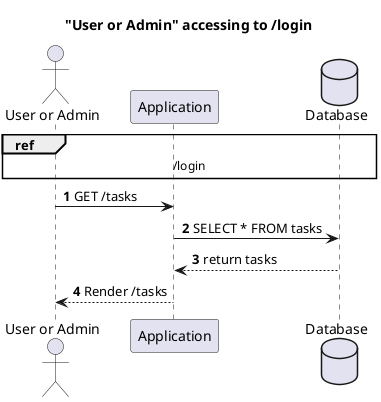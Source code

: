 @startuml
autonumber
title       "User or Admin" accessing to /login
actor       "User or Admin"
participant Application
database    Database

ref over "User or Admin", Application, Database
    /login
end ref
"User or Admin" -> Application: GET /tasks
Application -> Database: SELECT * FROM tasks
Database --> Application: return tasks
"User or Admin" <-- Application: Render /tasks

@enduml
